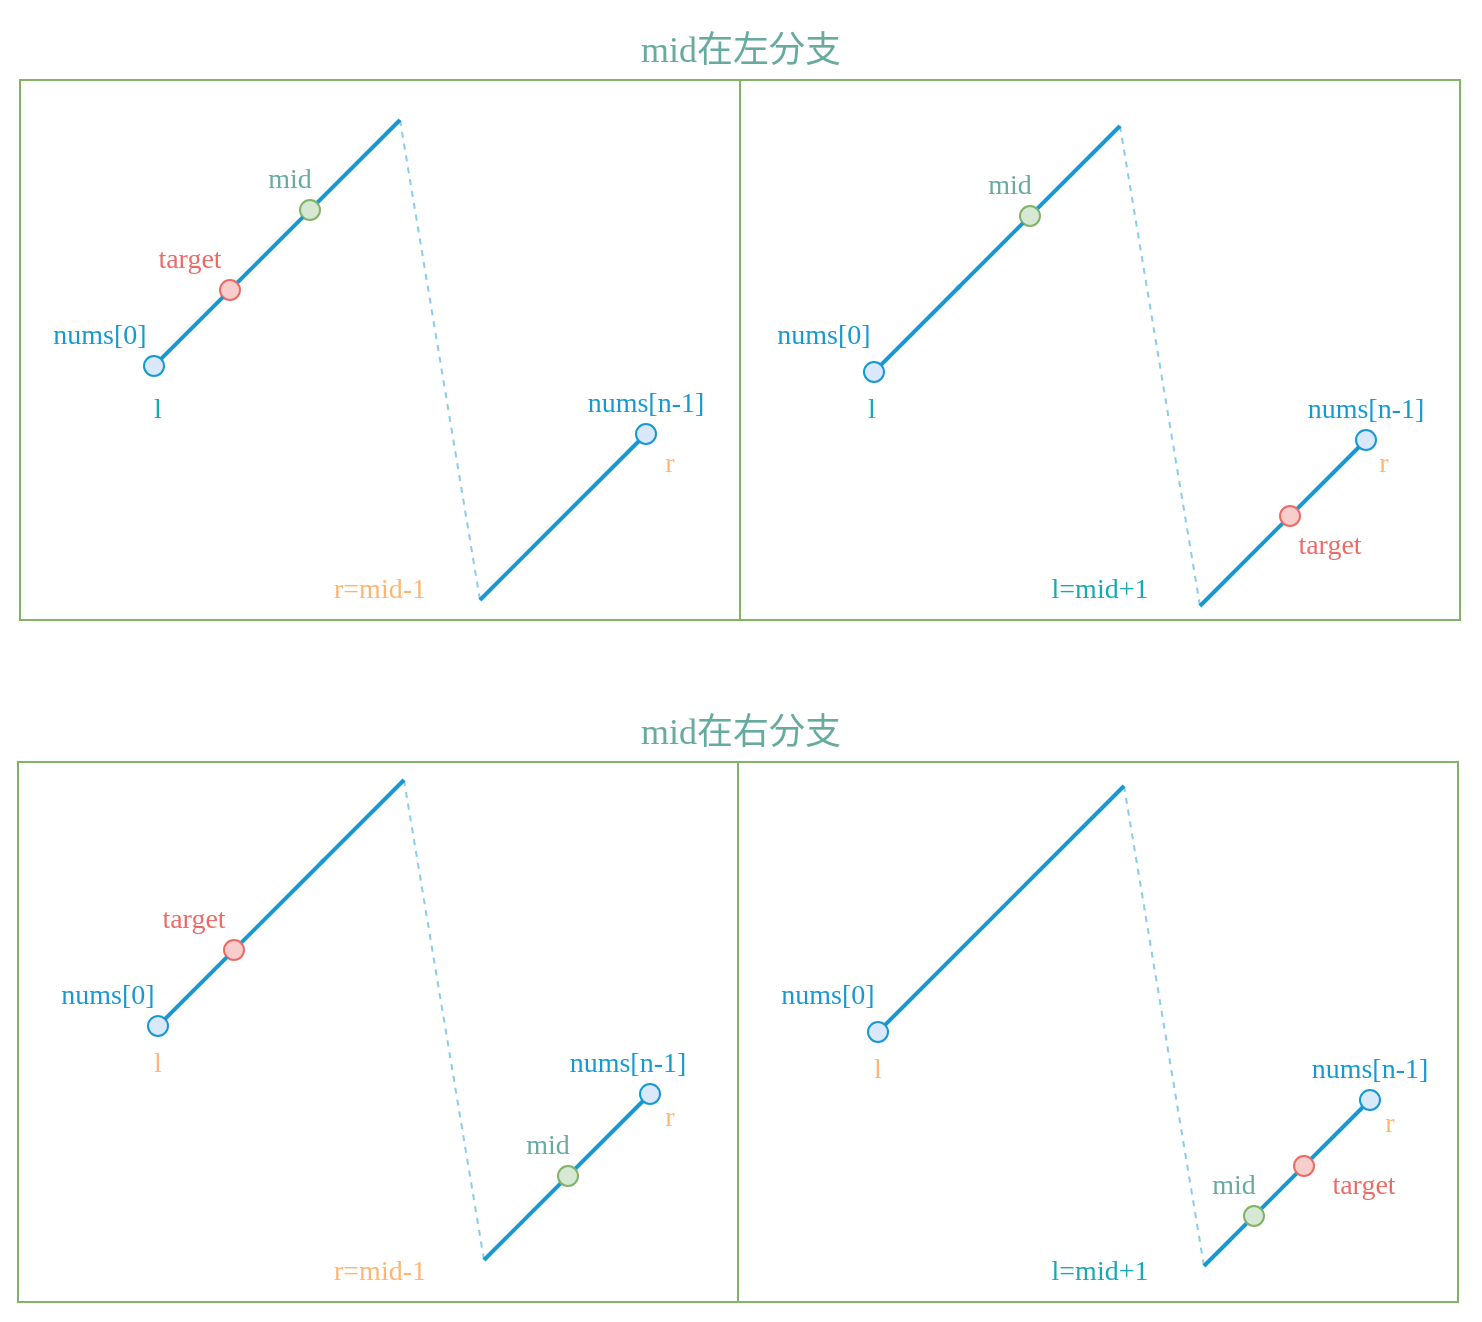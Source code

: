 <mxfile version="14.6.13" type="device"><diagram id="vrh4HBD3Y9FNF_ZXViMW" name="Page-1"><mxGraphModel dx="362" dy="269" grid="1" gridSize="10" guides="1" tooltips="1" connect="1" arrows="1" fold="1" page="1" pageScale="1" pageWidth="850" pageHeight="1100" math="0" shadow="0"><root><mxCell id="0"/><mxCell id="1" parent="0"/><mxCell id="So8mmZTlz5ZDVA6G6CTL-88" value="" style="rounded=0;whiteSpace=wrap;html=1;fontSize=18;fontColor=#12AAB5;strokeColor=none;fillColor=none;" parent="1" vertex="1"><mxGeometry x="80" y="220" width="740" height="660" as="geometry"/></mxCell><mxCell id="So8mmZTlz5ZDVA6G6CTL-71" value="" style="rounded=0;whiteSpace=wrap;html=1;fontSize=18;strokeColor=#82b366;fillColor=none;" parent="1" vertex="1"><mxGeometry x="90" y="260" width="360" height="270" as="geometry"/></mxCell><mxCell id="So8mmZTlz5ZDVA6G6CTL-75" value="" style="rounded=0;whiteSpace=wrap;html=1;fontSize=18;strokeColor=#82b366;fillColor=none;" parent="1" vertex="1"><mxGeometry x="449" y="601" width="360" height="270" as="geometry"/></mxCell><mxCell id="So8mmZTlz5ZDVA6G6CTL-1" value="" style="endArrow=none;html=1;rounded=0;strokeWidth=2;strokeColor=#1699D3;startArrow=none;" parent="1" source="So8mmZTlz5ZDVA6G6CTL-5" edge="1"><mxGeometry width="50" height="50" relative="1" as="geometry"><mxPoint x="160" y="400" as="sourcePoint"/><mxPoint x="280" y="280" as="targetPoint"/></mxGeometry></mxCell><mxCell id="So8mmZTlz5ZDVA6G6CTL-3" value="" style="endArrow=none;html=1;rounded=0;strokeWidth=2;strokeColor=#1699D3;" parent="1" edge="1"><mxGeometry width="50" height="50" relative="1" as="geometry"><mxPoint x="320" y="520" as="sourcePoint"/><mxPoint x="400" y="440" as="targetPoint"/></mxGeometry></mxCell><mxCell id="So8mmZTlz5ZDVA6G6CTL-4" value="" style="endArrow=none;html=1;rounded=0;strokeWidth=1;strokeColor=#1699D3;dashed=1;opacity=50;" parent="1" edge="1"><mxGeometry width="50" height="50" relative="1" as="geometry"><mxPoint x="280" y="280" as="sourcePoint"/><mxPoint x="320" y="520" as="targetPoint"/></mxGeometry></mxCell><mxCell id="So8mmZTlz5ZDVA6G6CTL-5" value="" style="ellipse;whiteSpace=wrap;html=1;aspect=fixed;fillColor=#d5e8d4;strokeColor=#82b366;" parent="1" vertex="1"><mxGeometry x="230" y="320" width="10" height="10" as="geometry"/></mxCell><mxCell id="So8mmZTlz5ZDVA6G6CTL-6" value="" style="endArrow=none;html=1;rounded=0;strokeWidth=2;strokeColor=#1699D3;startArrow=none;" parent="1" source="So8mmZTlz5ZDVA6G6CTL-8" target="So8mmZTlz5ZDVA6G6CTL-5" edge="1"><mxGeometry width="50" height="50" relative="1" as="geometry"><mxPoint x="160" y="400" as="sourcePoint"/><mxPoint x="280" y="280" as="targetPoint"/></mxGeometry></mxCell><mxCell id="So8mmZTlz5ZDVA6G6CTL-7" value="&lt;font face=&quot;Monaco&quot; data-font-src=&quot;https://fonts.googleapis.com/css?family=Monaco&quot; color=&quot;#67ab9f&quot; style=&quot;font-size: 14px&quot;&gt;mid&lt;/font&gt;" style="text;html=1;strokeColor=none;fillColor=none;align=center;verticalAlign=middle;whiteSpace=wrap;rounded=0;fontColor=#1699D3;" parent="1" vertex="1"><mxGeometry x="210" y="300" width="30" height="20" as="geometry"/></mxCell><mxCell id="So8mmZTlz5ZDVA6G6CTL-8" value="" style="ellipse;whiteSpace=wrap;html=1;aspect=fixed;fillColor=#f8cecc;strokeColor=#EA6B66;" parent="1" vertex="1"><mxGeometry x="190" y="360" width="10" height="10" as="geometry"/></mxCell><mxCell id="So8mmZTlz5ZDVA6G6CTL-9" value="" style="endArrow=none;html=1;rounded=0;strokeWidth=2;strokeColor=#1699D3;startArrow=none;" parent="1" target="So8mmZTlz5ZDVA6G6CTL-8" edge="1"><mxGeometry width="50" height="50" relative="1" as="geometry"><mxPoint x="158.536" y="401.464" as="sourcePoint"/><mxPoint x="231.464" y="328.536" as="targetPoint"/></mxGeometry></mxCell><mxCell id="So8mmZTlz5ZDVA6G6CTL-10" value="&lt;font face=&quot;Monaco&quot; data-font-src=&quot;https://fonts.googleapis.com/css?family=Monaco&quot; color=&quot;#ea6b66&quot; style=&quot;font-size: 14px&quot;&gt;target&lt;/font&gt;" style="text;html=1;strokeColor=none;fillColor=none;align=center;verticalAlign=middle;whiteSpace=wrap;rounded=0;fontColor=#1699D3;" parent="1" vertex="1"><mxGeometry x="150" y="340" width="50" height="20" as="geometry"/></mxCell><mxCell id="So8mmZTlz5ZDVA6G6CTL-12" value="" style="endArrow=none;html=1;rounded=0;strokeWidth=2;strokeColor=#1699D3;" parent="1" edge="1"><mxGeometry width="50" height="50" relative="1" as="geometry"><mxPoint x="160" y="400" as="sourcePoint"/><mxPoint x="158.536" y="401.464" as="targetPoint"/></mxGeometry></mxCell><mxCell id="So8mmZTlz5ZDVA6G6CTL-13" value="&lt;font face=&quot;Monaco&quot; data-font-src=&quot;https://fonts.googleapis.com/css?family=Monaco&quot; style=&quot;font-size: 14px&quot;&gt;nums[0]&lt;/font&gt;" style="text;html=1;strokeColor=none;fillColor=none;align=center;verticalAlign=middle;whiteSpace=wrap;rounded=0;fontColor=#1699D3;" parent="1" vertex="1"><mxGeometry x="100" y="378" width="60" height="20" as="geometry"/></mxCell><mxCell id="So8mmZTlz5ZDVA6G6CTL-14" value="" style="ellipse;whiteSpace=wrap;html=1;aspect=fixed;fillColor=#dae8fc;strokeColor=#1699D3;" parent="1" vertex="1"><mxGeometry x="398" y="432" width="10" height="10" as="geometry"/></mxCell><mxCell id="So8mmZTlz5ZDVA6G6CTL-15" value="" style="ellipse;whiteSpace=wrap;html=1;aspect=fixed;fillColor=#dae8fc;strokeColor=#1699D3;" parent="1" vertex="1"><mxGeometry x="152" y="398" width="10" height="10" as="geometry"/></mxCell><mxCell id="So8mmZTlz5ZDVA6G6CTL-16" value="&lt;font face=&quot;Monaco&quot; data-font-src=&quot;https://fonts.googleapis.com/css?family=Monaco&quot; style=&quot;font-size: 14px&quot;&gt;nums[n-1]&lt;/font&gt;" style="text;html=1;strokeColor=none;fillColor=none;align=center;verticalAlign=middle;whiteSpace=wrap;rounded=0;fontColor=#1699D3;" parent="1" vertex="1"><mxGeometry x="357" y="412" width="92" height="20" as="geometry"/></mxCell><mxCell id="So8mmZTlz5ZDVA6G6CTL-17" value="" style="endArrow=none;html=1;rounded=0;strokeWidth=2;strokeColor=#1699D3;startArrow=none;" parent="1" source="So8mmZTlz5ZDVA6G6CTL-20" edge="1"><mxGeometry width="50" height="50" relative="1" as="geometry"><mxPoint x="520" y="403" as="sourcePoint"/><mxPoint x="640" y="283" as="targetPoint"/></mxGeometry></mxCell><mxCell id="So8mmZTlz5ZDVA6G6CTL-18" value="" style="endArrow=none;html=1;rounded=0;strokeWidth=2;strokeColor=#1699D3;" parent="1" edge="1"><mxGeometry width="50" height="50" relative="1" as="geometry"><mxPoint x="680" y="523" as="sourcePoint"/><mxPoint x="760" y="443" as="targetPoint"/></mxGeometry></mxCell><mxCell id="So8mmZTlz5ZDVA6G6CTL-19" value="" style="endArrow=none;html=1;rounded=0;strokeWidth=1;strokeColor=#1699D3;dashed=1;opacity=50;" parent="1" edge="1"><mxGeometry width="50" height="50" relative="1" as="geometry"><mxPoint x="640" y="283" as="sourcePoint"/><mxPoint x="680" y="523" as="targetPoint"/></mxGeometry></mxCell><mxCell id="So8mmZTlz5ZDVA6G6CTL-20" value="" style="ellipse;whiteSpace=wrap;html=1;aspect=fixed;fillColor=#d5e8d4;strokeColor=#82b366;" parent="1" vertex="1"><mxGeometry x="590" y="323" width="10" height="10" as="geometry"/></mxCell><mxCell id="So8mmZTlz5ZDVA6G6CTL-21" value="" style="endArrow=none;html=1;rounded=0;strokeWidth=2;strokeColor=#1699D3;startArrow=none;" parent="1" target="So8mmZTlz5ZDVA6G6CTL-20" edge="1"><mxGeometry width="50" height="50" relative="1" as="geometry"><mxPoint x="558.536" y="364.464" as="sourcePoint"/><mxPoint x="640" y="283" as="targetPoint"/></mxGeometry></mxCell><mxCell id="So8mmZTlz5ZDVA6G6CTL-22" value="&lt;font face=&quot;Monaco&quot; data-font-src=&quot;https://fonts.googleapis.com/css?family=Monaco&quot; color=&quot;#67ab9f&quot; style=&quot;font-size: 14px&quot;&gt;mid&lt;/font&gt;" style="text;html=1;strokeColor=none;fillColor=none;align=center;verticalAlign=middle;whiteSpace=wrap;rounded=0;fontColor=#1699D3;" parent="1" vertex="1"><mxGeometry x="570" y="303" width="30" height="20" as="geometry"/></mxCell><mxCell id="So8mmZTlz5ZDVA6G6CTL-24" value="" style="endArrow=none;html=1;rounded=0;strokeWidth=2;strokeColor=#1699D3;startArrow=none;entryX=1;entryY=1;entryDx=0;entryDy=0;" parent="1" edge="1"><mxGeometry width="50" height="50" relative="1" as="geometry"><mxPoint x="518.536" y="404.464" as="sourcePoint"/><mxPoint x="560" y="363" as="targetPoint"/></mxGeometry></mxCell><mxCell id="So8mmZTlz5ZDVA6G6CTL-26" value="" style="endArrow=none;html=1;rounded=0;strokeWidth=2;strokeColor=#1699D3;" parent="1" edge="1"><mxGeometry width="50" height="50" relative="1" as="geometry"><mxPoint x="520" y="403" as="sourcePoint"/><mxPoint x="518.536" y="404.464" as="targetPoint"/></mxGeometry></mxCell><mxCell id="So8mmZTlz5ZDVA6G6CTL-27" value="&lt;font face=&quot;Monaco&quot; data-font-src=&quot;https://fonts.googleapis.com/css?family=Monaco&quot; style=&quot;font-size: 14px&quot;&gt;nums[0]&lt;/font&gt;" style="text;html=1;strokeColor=none;fillColor=none;align=center;verticalAlign=middle;whiteSpace=wrap;rounded=0;fontColor=#1699D3;" parent="1" vertex="1"><mxGeometry x="462" y="378" width="60" height="20" as="geometry"/></mxCell><mxCell id="So8mmZTlz5ZDVA6G6CTL-28" value="" style="ellipse;whiteSpace=wrap;html=1;aspect=fixed;fillColor=#dae8fc;strokeColor=#1699D3;" parent="1" vertex="1"><mxGeometry x="758" y="435" width="10" height="10" as="geometry"/></mxCell><mxCell id="So8mmZTlz5ZDVA6G6CTL-29" value="" style="ellipse;whiteSpace=wrap;html=1;aspect=fixed;fillColor=#dae8fc;strokeColor=#1699D3;" parent="1" vertex="1"><mxGeometry x="512" y="401" width="10" height="10" as="geometry"/></mxCell><mxCell id="So8mmZTlz5ZDVA6G6CTL-30" value="&lt;span style=&quot;font-family: &amp;#34;monaco&amp;#34; ; font-size: 14px&quot;&gt;nums[n-1]&lt;/span&gt;" style="text;html=1;strokeColor=none;fillColor=none;align=center;verticalAlign=middle;whiteSpace=wrap;rounded=0;fontColor=#1699D3;" parent="1" vertex="1"><mxGeometry x="717" y="415" width="92" height="20" as="geometry"/></mxCell><mxCell id="So8mmZTlz5ZDVA6G6CTL-31" value="" style="ellipse;whiteSpace=wrap;html=1;aspect=fixed;fillColor=#f8cecc;strokeColor=#EA6B66;" parent="1" vertex="1"><mxGeometry x="720" y="473" width="10" height="10" as="geometry"/></mxCell><mxCell id="So8mmZTlz5ZDVA6G6CTL-32" value="&lt;font face=&quot;Monaco&quot; data-font-src=&quot;https://fonts.googleapis.com/css?family=Monaco&quot; color=&quot;#ea6b66&quot; style=&quot;font-size: 14px&quot;&gt;target&lt;/font&gt;" style="text;html=1;strokeColor=none;fillColor=none;align=center;verticalAlign=middle;whiteSpace=wrap;rounded=0;fontColor=#1699D3;" parent="1" vertex="1"><mxGeometry x="720" y="483" width="50" height="20" as="geometry"/></mxCell><mxCell id="So8mmZTlz5ZDVA6G6CTL-33" value="&lt;font face=&quot;Monaco&quot; data-font-src=&quot;https://fonts.googleapis.com/css?family=Monaco&quot; color=&quot;#67ab9f&quot; style=&quot;font-size: 18px&quot;&gt;mid在左分支&lt;/font&gt;" style="text;html=1;strokeColor=none;fillColor=none;align=center;verticalAlign=middle;whiteSpace=wrap;rounded=0;fontColor=#1699D3;" parent="1" vertex="1"><mxGeometry x="392.5" y="230" width="115" height="30" as="geometry"/></mxCell><mxCell id="So8mmZTlz5ZDVA6G6CTL-35" value="" style="endArrow=none;html=1;rounded=0;strokeWidth=2;strokeColor=#1699D3;startArrow=none;" parent="1" edge="1"><mxGeometry width="50" height="50" relative="1" as="geometry"><mxPoint x="240.536" y="651.464" as="sourcePoint"/><mxPoint x="282" y="610" as="targetPoint"/></mxGeometry></mxCell><mxCell id="So8mmZTlz5ZDVA6G6CTL-36" value="" style="endArrow=none;html=1;rounded=0;strokeWidth=2;strokeColor=#1699D3;" parent="1" edge="1"><mxGeometry width="50" height="50" relative="1" as="geometry"><mxPoint x="322" y="850" as="sourcePoint"/><mxPoint x="402" y="770" as="targetPoint"/></mxGeometry></mxCell><mxCell id="So8mmZTlz5ZDVA6G6CTL-37" value="" style="endArrow=none;html=1;rounded=0;strokeWidth=1;strokeColor=#1699D3;dashed=1;opacity=50;" parent="1" edge="1"><mxGeometry width="50" height="50" relative="1" as="geometry"><mxPoint x="282" y="610" as="sourcePoint"/><mxPoint x="322" y="850" as="targetPoint"/></mxGeometry></mxCell><mxCell id="So8mmZTlz5ZDVA6G6CTL-39" value="" style="endArrow=none;html=1;rounded=0;strokeWidth=2;strokeColor=#1699D3;startArrow=none;" parent="1" source="So8mmZTlz5ZDVA6G6CTL-41" edge="1"><mxGeometry width="50" height="50" relative="1" as="geometry"><mxPoint x="162" y="730" as="sourcePoint"/><mxPoint x="242" y="650" as="targetPoint"/></mxGeometry></mxCell><mxCell id="So8mmZTlz5ZDVA6G6CTL-41" value="" style="ellipse;whiteSpace=wrap;html=1;aspect=fixed;fillColor=#f8cecc;strokeColor=#EA6B66;" parent="1" vertex="1"><mxGeometry x="192" y="690" width="10" height="10" as="geometry"/></mxCell><mxCell id="So8mmZTlz5ZDVA6G6CTL-42" value="" style="endArrow=none;html=1;rounded=0;strokeWidth=2;strokeColor=#1699D3;startArrow=none;" parent="1" target="So8mmZTlz5ZDVA6G6CTL-41" edge="1"><mxGeometry width="50" height="50" relative="1" as="geometry"><mxPoint x="160.536" y="731.464" as="sourcePoint"/><mxPoint x="233.464" y="658.536" as="targetPoint"/></mxGeometry></mxCell><mxCell id="So8mmZTlz5ZDVA6G6CTL-43" value="&lt;font face=&quot;Monaco&quot; data-font-src=&quot;https://fonts.googleapis.com/css?family=Monaco&quot; color=&quot;#ea6b66&quot; style=&quot;font-size: 14px&quot;&gt;target&lt;/font&gt;" style="text;html=1;strokeColor=none;fillColor=none;align=center;verticalAlign=middle;whiteSpace=wrap;rounded=0;fontColor=#1699D3;" parent="1" vertex="1"><mxGeometry x="152" y="670" width="50" height="20" as="geometry"/></mxCell><mxCell id="So8mmZTlz5ZDVA6G6CTL-44" value="" style="endArrow=none;html=1;rounded=0;strokeWidth=2;strokeColor=#1699D3;" parent="1" edge="1"><mxGeometry width="50" height="50" relative="1" as="geometry"><mxPoint x="162" y="730" as="sourcePoint"/><mxPoint x="160.536" y="731.464" as="targetPoint"/></mxGeometry></mxCell><mxCell id="So8mmZTlz5ZDVA6G6CTL-45" value="&lt;font face=&quot;Monaco&quot; data-font-src=&quot;https://fonts.googleapis.com/css?family=Monaco&quot; style=&quot;font-size: 14px&quot;&gt;nums[0]&lt;/font&gt;" style="text;html=1;strokeColor=none;fillColor=none;align=center;verticalAlign=middle;whiteSpace=wrap;rounded=0;fontColor=#1699D3;" parent="1" vertex="1"><mxGeometry x="104" y="708" width="60" height="20" as="geometry"/></mxCell><mxCell id="So8mmZTlz5ZDVA6G6CTL-46" value="" style="ellipse;whiteSpace=wrap;html=1;aspect=fixed;fillColor=#dae8fc;strokeColor=#1699D3;" parent="1" vertex="1"><mxGeometry x="400" y="762" width="10" height="10" as="geometry"/></mxCell><mxCell id="So8mmZTlz5ZDVA6G6CTL-47" value="" style="ellipse;whiteSpace=wrap;html=1;aspect=fixed;fillColor=#dae8fc;strokeColor=#1699D3;" parent="1" vertex="1"><mxGeometry x="154" y="728" width="10" height="10" as="geometry"/></mxCell><mxCell id="So8mmZTlz5ZDVA6G6CTL-48" value="&lt;span style=&quot;font-family: &amp;#34;monaco&amp;#34; ; font-size: 14px&quot;&gt;nums[n-1]&lt;/span&gt;" style="text;html=1;strokeColor=none;fillColor=none;align=center;verticalAlign=middle;whiteSpace=wrap;rounded=0;fontColor=#1699D3;" parent="1" vertex="1"><mxGeometry x="348" y="742" width="92" height="20" as="geometry"/></mxCell><mxCell id="So8mmZTlz5ZDVA6G6CTL-50" value="" style="endArrow=none;html=1;rounded=0;strokeWidth=2;strokeColor=#1699D3;" parent="1" edge="1"><mxGeometry width="50" height="50" relative="1" as="geometry"><mxPoint x="682" y="853" as="sourcePoint"/><mxPoint x="762" y="773" as="targetPoint"/></mxGeometry></mxCell><mxCell id="So8mmZTlz5ZDVA6G6CTL-51" value="" style="endArrow=none;html=1;rounded=0;strokeWidth=1;strokeColor=#1699D3;dashed=1;opacity=50;" parent="1" edge="1"><mxGeometry width="50" height="50" relative="1" as="geometry"><mxPoint x="642" y="613" as="sourcePoint"/><mxPoint x="682" y="853" as="targetPoint"/></mxGeometry></mxCell><mxCell id="So8mmZTlz5ZDVA6G6CTL-55" value="" style="endArrow=none;html=1;rounded=0;strokeWidth=2;strokeColor=#1699D3;startArrow=none;" parent="1" edge="1"><mxGeometry width="50" height="50" relative="1" as="geometry"><mxPoint x="520.536" y="734.464" as="sourcePoint"/><mxPoint x="642" y="613" as="targetPoint"/></mxGeometry></mxCell><mxCell id="So8mmZTlz5ZDVA6G6CTL-56" value="" style="endArrow=none;html=1;rounded=0;strokeWidth=2;strokeColor=#1699D3;" parent="1" edge="1"><mxGeometry width="50" height="50" relative="1" as="geometry"><mxPoint x="522" y="733" as="sourcePoint"/><mxPoint x="520.536" y="734.464" as="targetPoint"/></mxGeometry></mxCell><mxCell id="So8mmZTlz5ZDVA6G6CTL-57" value="&lt;font face=&quot;Monaco&quot; data-font-src=&quot;https://fonts.googleapis.com/css?family=Monaco&quot; style=&quot;font-size: 14px&quot;&gt;nums[0]&lt;/font&gt;" style="text;html=1;strokeColor=none;fillColor=none;align=center;verticalAlign=middle;whiteSpace=wrap;rounded=0;fontColor=#1699D3;" parent="1" vertex="1"><mxGeometry x="464" y="708" width="60" height="20" as="geometry"/></mxCell><mxCell id="So8mmZTlz5ZDVA6G6CTL-58" value="" style="ellipse;whiteSpace=wrap;html=1;aspect=fixed;fillColor=#dae8fc;strokeColor=#1699D3;" parent="1" vertex="1"><mxGeometry x="760" y="765" width="10" height="10" as="geometry"/></mxCell><mxCell id="So8mmZTlz5ZDVA6G6CTL-59" value="" style="ellipse;whiteSpace=wrap;html=1;aspect=fixed;fillColor=#dae8fc;strokeColor=#1699D3;" parent="1" vertex="1"><mxGeometry x="514" y="731" width="10" height="10" as="geometry"/></mxCell><mxCell id="So8mmZTlz5ZDVA6G6CTL-60" value="&lt;span style=&quot;font-family: &amp;#34;monaco&amp;#34; ; font-size: 14px&quot;&gt;nums[n-1]&lt;/span&gt;" style="text;html=1;strokeColor=none;fillColor=none;align=center;verticalAlign=middle;whiteSpace=wrap;rounded=0;fontColor=#1699D3;" parent="1" vertex="1"><mxGeometry x="719" y="745" width="92" height="20" as="geometry"/></mxCell><mxCell id="So8mmZTlz5ZDVA6G6CTL-61" value="" style="ellipse;whiteSpace=wrap;html=1;aspect=fixed;fillColor=#f8cecc;strokeColor=#EA6B66;" parent="1" vertex="1"><mxGeometry x="727" y="798" width="10" height="10" as="geometry"/></mxCell><mxCell id="So8mmZTlz5ZDVA6G6CTL-62" value="&lt;font face=&quot;Monaco&quot; data-font-src=&quot;https://fonts.googleapis.com/css?family=Monaco&quot; color=&quot;#ea6b66&quot; style=&quot;font-size: 14px&quot;&gt;target&lt;/font&gt;" style="text;html=1;strokeColor=none;fillColor=none;align=center;verticalAlign=middle;whiteSpace=wrap;rounded=0;fontColor=#1699D3;" parent="1" vertex="1"><mxGeometry x="737" y="803" width="50" height="20" as="geometry"/></mxCell><mxCell id="So8mmZTlz5ZDVA6G6CTL-63" value="&lt;font face=&quot;Monaco&quot; data-font-src=&quot;https://fonts.googleapis.com/css?family=Monaco&quot; color=&quot;#67ab9f&quot; style=&quot;font-size: 18px&quot;&gt;mid在右分支&lt;/font&gt;" style="text;html=1;strokeColor=none;fillColor=none;align=center;verticalAlign=middle;whiteSpace=wrap;rounded=0;fontColor=#1699D3;" parent="1" vertex="1"><mxGeometry x="392.5" y="571" width="115" height="30" as="geometry"/></mxCell><mxCell id="So8mmZTlz5ZDVA6G6CTL-65" value="" style="ellipse;whiteSpace=wrap;html=1;aspect=fixed;fillColor=#d5e8d4;strokeColor=#82b366;" parent="1" vertex="1"><mxGeometry x="359" y="803" width="10" height="10" as="geometry"/></mxCell><mxCell id="So8mmZTlz5ZDVA6G6CTL-66" value="&lt;font face=&quot;Monaco&quot; data-font-src=&quot;https://fonts.googleapis.com/css?family=Monaco&quot; color=&quot;#67ab9f&quot; style=&quot;font-size: 14px&quot;&gt;mid&lt;/font&gt;" style="text;html=1;strokeColor=none;fillColor=none;align=center;verticalAlign=middle;whiteSpace=wrap;rounded=0;fontColor=#1699D3;" parent="1" vertex="1"><mxGeometry x="339" y="783" width="30" height="20" as="geometry"/></mxCell><mxCell id="So8mmZTlz5ZDVA6G6CTL-67" value="" style="ellipse;whiteSpace=wrap;html=1;aspect=fixed;fillColor=#d5e8d4;strokeColor=#82b366;" parent="1" vertex="1"><mxGeometry x="702" y="823" width="10" height="10" as="geometry"/></mxCell><mxCell id="So8mmZTlz5ZDVA6G6CTL-68" value="&lt;font face=&quot;Monaco&quot; data-font-src=&quot;https://fonts.googleapis.com/css?family=Monaco&quot; color=&quot;#67ab9f&quot; style=&quot;font-size: 14px&quot;&gt;mid&lt;/font&gt;" style="text;html=1;strokeColor=none;fillColor=none;align=center;verticalAlign=middle;whiteSpace=wrap;rounded=0;fontColor=#1699D3;" parent="1" vertex="1"><mxGeometry x="682" y="803" width="30" height="20" as="geometry"/></mxCell><mxCell id="So8mmZTlz5ZDVA6G6CTL-73" value="" style="rounded=0;whiteSpace=wrap;html=1;fontSize=18;strokeColor=#82b366;fillColor=none;" parent="1" vertex="1"><mxGeometry x="450" y="260" width="360" height="270" as="geometry"/></mxCell><mxCell id="So8mmZTlz5ZDVA6G6CTL-74" value="" style="rounded=0;whiteSpace=wrap;html=1;fontSize=18;strokeColor=#82b366;fillColor=none;" parent="1" vertex="1"><mxGeometry x="89" y="601" width="360" height="270" as="geometry"/></mxCell><mxCell id="So8mmZTlz5ZDVA6G6CTL-76" value="&lt;font face=&quot;Monaco&quot; data-font-src=&quot;https://fonts.googleapis.com/css?family=Monaco&quot; style=&quot;font-size: 14px&quot; color=&quot;#12aab5&quot;&gt;l&lt;/font&gt;" style="text;html=1;strokeColor=none;fillColor=none;align=center;verticalAlign=middle;whiteSpace=wrap;rounded=0;fontColor=#1699D3;" parent="1" vertex="1"><mxGeometry x="144" y="415" width="30" height="20" as="geometry"/></mxCell><mxCell id="So8mmZTlz5ZDVA6G6CTL-77" value="&lt;font face=&quot;Monaco&quot; data-font-src=&quot;https://fonts.googleapis.com/css?family=Monaco&quot; style=&quot;font-size: 14px&quot; color=&quot;#ffb570&quot;&gt;r&lt;/font&gt;" style="text;html=1;strokeColor=none;fillColor=none;align=center;verticalAlign=middle;whiteSpace=wrap;rounded=0;fontColor=#1699D3;" parent="1" vertex="1"><mxGeometry x="400" y="442" width="30" height="20" as="geometry"/></mxCell><mxCell id="So8mmZTlz5ZDVA6G6CTL-78" value="&lt;font face=&quot;Monaco&quot; data-font-src=&quot;https://fonts.googleapis.com/css?family=Monaco&quot; style=&quot;font-size: 14px&quot; color=&quot;#12aab5&quot;&gt;l&lt;/font&gt;" style="text;html=1;strokeColor=none;fillColor=none;align=center;verticalAlign=middle;whiteSpace=wrap;rounded=0;fontColor=#1699D3;" parent="1" vertex="1"><mxGeometry x="501" y="415" width="30" height="20" as="geometry"/></mxCell><mxCell id="So8mmZTlz5ZDVA6G6CTL-79" value="&lt;font face=&quot;Monaco&quot; data-font-src=&quot;https://fonts.googleapis.com/css?family=Monaco&quot; style=&quot;font-size: 14px&quot; color=&quot;#ffb570&quot;&gt;r&lt;/font&gt;" style="text;html=1;strokeColor=none;fillColor=none;align=center;verticalAlign=middle;whiteSpace=wrap;rounded=0;fontColor=#1699D3;" parent="1" vertex="1"><mxGeometry x="757" y="442" width="30" height="20" as="geometry"/></mxCell><mxCell id="So8mmZTlz5ZDVA6G6CTL-80" value="&lt;font face=&quot;Monaco&quot; data-font-src=&quot;https://fonts.googleapis.com/css?family=Monaco&quot; style=&quot;font-size: 14px&quot; color=&quot;#ffb570&quot;&gt;l&lt;/font&gt;" style="text;html=1;strokeColor=none;fillColor=none;align=center;verticalAlign=middle;whiteSpace=wrap;rounded=0;fontColor=#1699D3;" parent="1" vertex="1"><mxGeometry x="144" y="742" width="30" height="20" as="geometry"/></mxCell><mxCell id="So8mmZTlz5ZDVA6G6CTL-81" value="&lt;font face=&quot;Monaco&quot; data-font-src=&quot;https://fonts.googleapis.com/css?family=Monaco&quot; style=&quot;font-size: 14px&quot; color=&quot;#ffb570&quot;&gt;r&lt;/font&gt;" style="text;html=1;strokeColor=none;fillColor=none;align=center;verticalAlign=middle;whiteSpace=wrap;rounded=0;fontColor=#1699D3;" parent="1" vertex="1"><mxGeometry x="400" y="769" width="30" height="20" as="geometry"/></mxCell><mxCell id="So8mmZTlz5ZDVA6G6CTL-82" value="&lt;font face=&quot;Monaco&quot; data-font-src=&quot;https://fonts.googleapis.com/css?family=Monaco&quot; style=&quot;font-size: 14px&quot; color=&quot;#ffb570&quot;&gt;l&lt;/font&gt;" style="text;html=1;strokeColor=none;fillColor=none;align=center;verticalAlign=middle;whiteSpace=wrap;rounded=0;fontColor=#1699D3;" parent="1" vertex="1"><mxGeometry x="504" y="745" width="30" height="20" as="geometry"/></mxCell><mxCell id="So8mmZTlz5ZDVA6G6CTL-83" value="&lt;font face=&quot;Monaco&quot; data-font-src=&quot;https://fonts.googleapis.com/css?family=Monaco&quot; style=&quot;font-size: 14px&quot; color=&quot;#ffb570&quot;&gt;r&lt;/font&gt;" style="text;html=1;strokeColor=none;fillColor=none;align=center;verticalAlign=middle;whiteSpace=wrap;rounded=0;fontColor=#1699D3;" parent="1" vertex="1"><mxGeometry x="760" y="772" width="30" height="20" as="geometry"/></mxCell><mxCell id="So8mmZTlz5ZDVA6G6CTL-84" value="&lt;font face=&quot;Monaco&quot; data-font-src=&quot;https://fonts.googleapis.com/css?family=Monaco&quot; style=&quot;font-size: 14px&quot; color=&quot;#ffb570&quot;&gt;r=mid-1&lt;/font&gt;" style="text;html=1;strokeColor=none;fillColor=none;align=center;verticalAlign=middle;whiteSpace=wrap;rounded=0;fontColor=#1699D3;" parent="1" vertex="1"><mxGeometry x="233" y="500" width="74" height="30" as="geometry"/></mxCell><mxCell id="So8mmZTlz5ZDVA6G6CTL-85" value="&lt;span style=&quot;color: rgb(18 , 170 , 181) ; font-family: &amp;#34;monaco&amp;#34; ; font-size: 14px&quot;&gt;l=mid+1&lt;/span&gt;" style="text;html=1;strokeColor=none;fillColor=none;align=center;verticalAlign=middle;whiteSpace=wrap;rounded=0;fontColor=#1699D3;" parent="1" vertex="1"><mxGeometry x="593" y="500" width="74" height="30" as="geometry"/></mxCell><mxCell id="So8mmZTlz5ZDVA6G6CTL-86" value="&lt;span style=&quot;color: rgb(18 , 170 , 181) ; font-family: &amp;#34;monaco&amp;#34; ; font-size: 14px&quot;&gt;l=mid+1&lt;/span&gt;" style="text;html=1;strokeColor=none;fillColor=none;align=center;verticalAlign=middle;whiteSpace=wrap;rounded=0;fontColor=#1699D3;" parent="1" vertex="1"><mxGeometry x="593" y="841" width="74" height="30" as="geometry"/></mxCell><mxCell id="So8mmZTlz5ZDVA6G6CTL-87" value="&lt;font face=&quot;Monaco&quot; data-font-src=&quot;https://fonts.googleapis.com/css?family=Monaco&quot; style=&quot;font-size: 14px&quot; color=&quot;#ffb570&quot;&gt;r=mid-1&lt;/font&gt;" style="text;html=1;strokeColor=none;fillColor=none;align=center;verticalAlign=middle;whiteSpace=wrap;rounded=0;fontColor=#1699D3;" parent="1" vertex="1"><mxGeometry x="233" y="841" width="74" height="30" as="geometry"/></mxCell></root></mxGraphModel></diagram></mxfile>